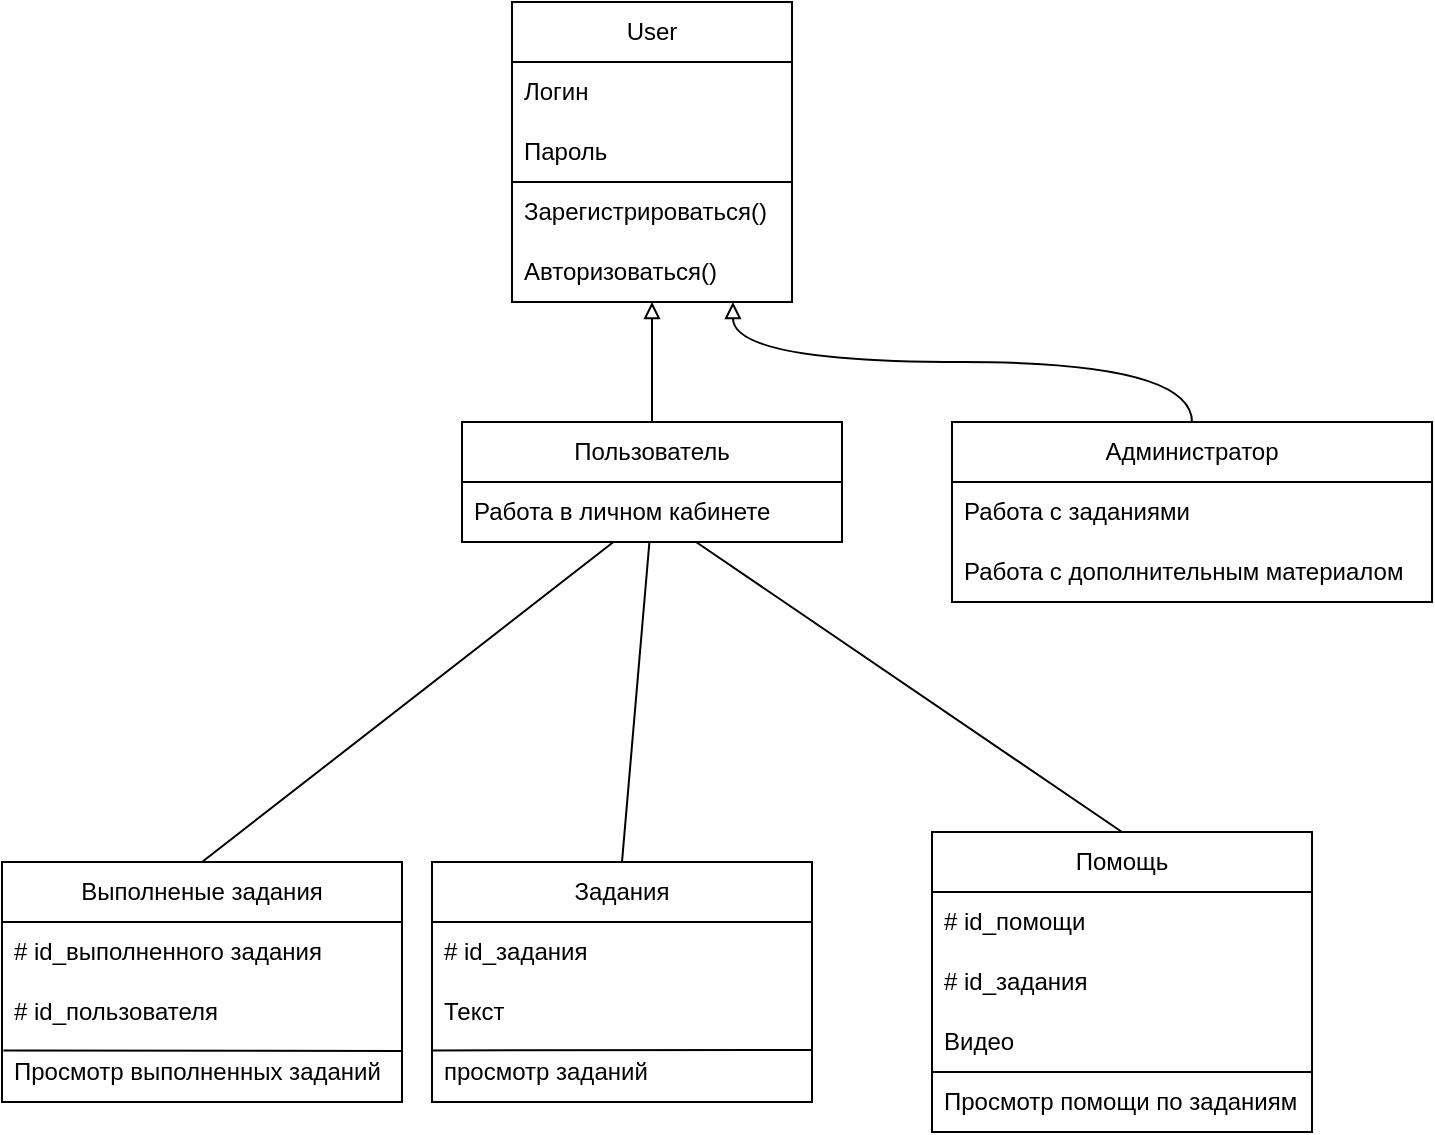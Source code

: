<mxfile version="21.3.7" type="device">
  <diagram name="Страница 1" id="3HIsZ6UoNQsG5Mo04fEh">
    <mxGraphModel dx="1167" dy="709" grid="1" gridSize="10" guides="1" tooltips="1" connect="1" arrows="1" fold="1" page="1" pageScale="1" pageWidth="827" pageHeight="1169" math="0" shadow="0">
      <root>
        <mxCell id="0" />
        <mxCell id="1" parent="0" />
        <mxCell id="bCJHZvcPbfusU-62igLZ-1" value="User" style="swimlane;fontStyle=0;childLayout=stackLayout;horizontal=1;startSize=30;horizontalStack=0;resizeParent=1;resizeParentMax=0;resizeLast=0;collapsible=1;marginBottom=0;whiteSpace=wrap;html=1;" vertex="1" parent="1">
          <mxGeometry x="320" y="20" width="140" height="150" as="geometry">
            <mxRectangle x="330" y="50" width="70" height="30" as="alternateBounds" />
          </mxGeometry>
        </mxCell>
        <mxCell id="bCJHZvcPbfusU-62igLZ-2" value="Логин" style="text;strokeColor=none;fillColor=none;align=left;verticalAlign=middle;spacingLeft=4;spacingRight=4;overflow=hidden;points=[[0,0.5],[1,0.5]];portConstraint=eastwest;rotatable=0;whiteSpace=wrap;html=1;" vertex="1" parent="bCJHZvcPbfusU-62igLZ-1">
          <mxGeometry y="30" width="140" height="30" as="geometry" />
        </mxCell>
        <mxCell id="bCJHZvcPbfusU-62igLZ-3" value="Пароль" style="text;strokeColor=none;fillColor=none;align=left;verticalAlign=middle;spacingLeft=4;spacingRight=4;overflow=hidden;points=[[0,0.5],[1,0.5]];portConstraint=eastwest;rotatable=0;whiteSpace=wrap;html=1;" vertex="1" parent="bCJHZvcPbfusU-62igLZ-1">
          <mxGeometry y="60" width="140" height="30" as="geometry" />
        </mxCell>
        <mxCell id="bCJHZvcPbfusU-62igLZ-4" value="Зарегистрироваться()" style="text;strokeColor=none;fillColor=none;align=left;verticalAlign=middle;spacingLeft=4;spacingRight=4;overflow=hidden;points=[[0,0.5],[1,0.5]];portConstraint=eastwest;rotatable=0;whiteSpace=wrap;html=1;dashed=1;perimeterSpacing=16;" vertex="1" parent="bCJHZvcPbfusU-62igLZ-1">
          <mxGeometry y="90" width="140" height="30" as="geometry" />
        </mxCell>
        <mxCell id="bCJHZvcPbfusU-62igLZ-5" value="Авторизоваться()" style="text;strokeColor=none;fillColor=none;align=left;verticalAlign=middle;spacingLeft=4;spacingRight=4;overflow=hidden;points=[[0,0.5],[1,0.5]];portConstraint=eastwest;rotatable=0;whiteSpace=wrap;html=1;" vertex="1" parent="bCJHZvcPbfusU-62igLZ-1">
          <mxGeometry y="120" width="140" height="30" as="geometry" />
        </mxCell>
        <mxCell id="bCJHZvcPbfusU-62igLZ-6" value="" style="endArrow=none;html=1;rounded=0;" edge="1" parent="bCJHZvcPbfusU-62igLZ-1">
          <mxGeometry width="50" height="50" relative="1" as="geometry">
            <mxPoint y="90" as="sourcePoint" />
            <mxPoint x="140" y="90" as="targetPoint" />
          </mxGeometry>
        </mxCell>
        <mxCell id="bCJHZvcPbfusU-62igLZ-26" style="edgeStyle=orthogonalEdgeStyle;rounded=0;orthogonalLoop=1;jettySize=auto;html=1;exitX=0.5;exitY=0;exitDx=0;exitDy=0;curved=1;endArrow=block;endFill=0;" edge="1" parent="1" source="bCJHZvcPbfusU-62igLZ-13">
          <mxGeometry relative="1" as="geometry">
            <mxPoint x="390" y="170" as="targetPoint" />
          </mxGeometry>
        </mxCell>
        <mxCell id="bCJHZvcPbfusU-62igLZ-13" value="Пользователь" style="swimlane;fontStyle=0;childLayout=stackLayout;horizontal=1;startSize=30;horizontalStack=0;resizeParent=1;resizeParentMax=0;resizeLast=0;collapsible=1;marginBottom=0;whiteSpace=wrap;html=1;" vertex="1" parent="1">
          <mxGeometry x="295" y="230" width="190" height="60" as="geometry">
            <mxRectangle x="330" y="50" width="70" height="30" as="alternateBounds" />
          </mxGeometry>
        </mxCell>
        <mxCell id="bCJHZvcPbfusU-62igLZ-14" value="Работа в личном кабинете" style="text;strokeColor=none;fillColor=none;align=left;verticalAlign=middle;spacingLeft=4;spacingRight=4;overflow=hidden;points=[[0,0.5],[1,0.5]];portConstraint=eastwest;rotatable=0;whiteSpace=wrap;html=1;" vertex="1" parent="bCJHZvcPbfusU-62igLZ-13">
          <mxGeometry y="30" width="190" height="30" as="geometry" />
        </mxCell>
        <mxCell id="bCJHZvcPbfusU-62igLZ-27" style="edgeStyle=orthogonalEdgeStyle;rounded=0;orthogonalLoop=1;jettySize=auto;html=1;exitX=0.5;exitY=0;exitDx=0;exitDy=0;entryX=0.789;entryY=1;entryDx=0;entryDy=0;entryPerimeter=0;curved=1;endArrow=block;endFill=0;" edge="1" parent="1" source="bCJHZvcPbfusU-62igLZ-19" target="bCJHZvcPbfusU-62igLZ-5">
          <mxGeometry relative="1" as="geometry" />
        </mxCell>
        <mxCell id="bCJHZvcPbfusU-62igLZ-19" value="Администратор" style="swimlane;fontStyle=0;childLayout=stackLayout;horizontal=1;startSize=30;horizontalStack=0;resizeParent=1;resizeParentMax=0;resizeLast=0;collapsible=1;marginBottom=0;whiteSpace=wrap;html=1;" vertex="1" parent="1">
          <mxGeometry x="540" y="230" width="240" height="90" as="geometry">
            <mxRectangle x="330" y="50" width="70" height="30" as="alternateBounds" />
          </mxGeometry>
        </mxCell>
        <mxCell id="bCJHZvcPbfusU-62igLZ-20" value="Работа с заданиями" style="text;strokeColor=none;fillColor=none;align=left;verticalAlign=middle;spacingLeft=4;spacingRight=4;overflow=hidden;points=[[0,0.5],[1,0.5]];portConstraint=eastwest;rotatable=0;whiteSpace=wrap;html=1;" vertex="1" parent="bCJHZvcPbfusU-62igLZ-19">
          <mxGeometry y="30" width="240" height="30" as="geometry" />
        </mxCell>
        <mxCell id="bCJHZvcPbfusU-62igLZ-21" value="Работа с дополнительным материалом" style="text;strokeColor=none;fillColor=none;align=left;verticalAlign=middle;spacingLeft=4;spacingRight=4;overflow=hidden;points=[[0,0.5],[1,0.5]];portConstraint=eastwest;rotatable=0;whiteSpace=wrap;html=1;" vertex="1" parent="bCJHZvcPbfusU-62igLZ-19">
          <mxGeometry y="60" width="240" height="30" as="geometry" />
        </mxCell>
        <mxCell id="bCJHZvcPbfusU-62igLZ-33" style="edgeStyle=orthogonalEdgeStyle;rounded=0;orthogonalLoop=1;jettySize=auto;html=1;exitX=0.5;exitY=0;exitDx=0;exitDy=0;entryX=0.767;entryY=1.03;entryDx=0;entryDy=0;entryPerimeter=0;endArrow=none;endFill=0;curved=1;" edge="1" parent="1" source="bCJHZvcPbfusU-62igLZ-53" target="bCJHZvcPbfusU-62igLZ-17">
          <mxGeometry relative="1" as="geometry">
            <mxPoint x="445" y="450" as="sourcePoint" />
          </mxGeometry>
        </mxCell>
        <mxCell id="bCJHZvcPbfusU-62igLZ-41" style="edgeStyle=orthogonalEdgeStyle;rounded=0;orthogonalLoop=1;jettySize=auto;html=1;exitX=0.5;exitY=0;exitDx=0;exitDy=0;entryX=0.529;entryY=1.03;entryDx=0;entryDy=0;entryPerimeter=0;endArrow=none;endFill=0;curved=1;" edge="1" parent="1" source="bCJHZvcPbfusU-62igLZ-48" target="bCJHZvcPbfusU-62igLZ-17">
          <mxGeometry relative="1" as="geometry">
            <mxPoint x="200" y="450" as="sourcePoint" />
          </mxGeometry>
        </mxCell>
        <mxCell id="bCJHZvcPbfusU-62igLZ-48" value="Задания" style="swimlane;fontStyle=0;childLayout=stackLayout;horizontal=1;startSize=30;horizontalStack=0;resizeParent=1;resizeParentMax=0;resizeLast=0;collapsible=1;marginBottom=0;whiteSpace=wrap;html=1;" vertex="1" parent="1">
          <mxGeometry x="280" y="450" width="190" height="120" as="geometry">
            <mxRectangle x="330" y="50" width="70" height="30" as="alternateBounds" />
          </mxGeometry>
        </mxCell>
        <mxCell id="bCJHZvcPbfusU-62igLZ-49" value="# id_задания" style="text;strokeColor=none;fillColor=none;align=left;verticalAlign=middle;spacingLeft=4;spacingRight=4;overflow=hidden;points=[[0,0.5],[1,0.5]];portConstraint=eastwest;rotatable=0;whiteSpace=wrap;html=1;" vertex="1" parent="bCJHZvcPbfusU-62igLZ-48">
          <mxGeometry y="30" width="190" height="30" as="geometry" />
        </mxCell>
        <mxCell id="bCJHZvcPbfusU-62igLZ-50" value="Текст" style="text;strokeColor=none;fillColor=none;align=left;verticalAlign=middle;spacingLeft=4;spacingRight=4;overflow=hidden;points=[[0,0.5],[1,0.5]];portConstraint=eastwest;rotatable=0;whiteSpace=wrap;html=1;" vertex="1" parent="bCJHZvcPbfusU-62igLZ-48">
          <mxGeometry y="60" width="190" height="30" as="geometry" />
        </mxCell>
        <mxCell id="bCJHZvcPbfusU-62igLZ-51" value="просмотр заданий" style="text;strokeColor=none;fillColor=none;align=left;verticalAlign=middle;spacingLeft=4;spacingRight=4;overflow=hidden;points=[[0,0.5],[1,0.5]];portConstraint=eastwest;rotatable=0;whiteSpace=wrap;html=1;dashed=1;perimeterSpacing=16;" vertex="1" parent="bCJHZvcPbfusU-62igLZ-48">
          <mxGeometry y="90" width="190" height="30" as="geometry" />
        </mxCell>
        <mxCell id="bCJHZvcPbfusU-62igLZ-57" value="" style="endArrow=none;html=1;rounded=0;exitX=0.072;exitY=0.326;exitDx=0;exitDy=0;exitPerimeter=0;" edge="1" parent="bCJHZvcPbfusU-62igLZ-48" source="bCJHZvcPbfusU-62igLZ-51">
          <mxGeometry width="50" height="50" relative="1" as="geometry">
            <mxPoint x="240" y="-50" as="sourcePoint" />
            <mxPoint x="190" y="94" as="targetPoint" />
          </mxGeometry>
        </mxCell>
        <mxCell id="bCJHZvcPbfusU-62igLZ-53" value="Помощь" style="swimlane;fontStyle=0;childLayout=stackLayout;horizontal=1;startSize=30;horizontalStack=0;resizeParent=1;resizeParentMax=0;resizeLast=0;collapsible=1;marginBottom=0;whiteSpace=wrap;html=1;" vertex="1" parent="1">
          <mxGeometry x="530" y="435" width="190" height="150" as="geometry">
            <mxRectangle x="330" y="50" width="70" height="30" as="alternateBounds" />
          </mxGeometry>
        </mxCell>
        <mxCell id="bCJHZvcPbfusU-62igLZ-54" value="# id_помощи" style="text;strokeColor=none;fillColor=none;align=left;verticalAlign=middle;spacingLeft=4;spacingRight=4;overflow=hidden;points=[[0,0.5],[1,0.5]];portConstraint=eastwest;rotatable=0;whiteSpace=wrap;html=1;" vertex="1" parent="bCJHZvcPbfusU-62igLZ-53">
          <mxGeometry y="30" width="190" height="30" as="geometry" />
        </mxCell>
        <mxCell id="bCJHZvcPbfusU-62igLZ-55" value="# id_задания" style="text;strokeColor=none;fillColor=none;align=left;verticalAlign=middle;spacingLeft=4;spacingRight=4;overflow=hidden;points=[[0,0.5],[1,0.5]];portConstraint=eastwest;rotatable=0;whiteSpace=wrap;html=1;" vertex="1" parent="bCJHZvcPbfusU-62igLZ-53">
          <mxGeometry y="60" width="190" height="30" as="geometry" />
        </mxCell>
        <mxCell id="bCJHZvcPbfusU-62igLZ-56" value="Видео" style="text;strokeColor=none;fillColor=none;align=left;verticalAlign=middle;spacingLeft=4;spacingRight=4;overflow=hidden;points=[[0,0.5],[1,0.5]];portConstraint=eastwest;rotatable=0;whiteSpace=wrap;html=1;" vertex="1" parent="bCJHZvcPbfusU-62igLZ-53">
          <mxGeometry y="90" width="190" height="30" as="geometry" />
        </mxCell>
        <mxCell id="bCJHZvcPbfusU-62igLZ-60" value="" style="endArrow=none;html=1;rounded=0;exitX=0.072;exitY=0.326;exitDx=0;exitDy=0;exitPerimeter=0;" edge="1" parent="bCJHZvcPbfusU-62igLZ-53">
          <mxGeometry width="50" height="50" relative="1" as="geometry">
            <mxPoint y="120" as="sourcePoint" />
            <mxPoint x="190" y="120" as="targetPoint" />
          </mxGeometry>
        </mxCell>
        <mxCell id="bCJHZvcPbfusU-62igLZ-59" value="Просмотр помощи по заданиям" style="text;strokeColor=none;fillColor=none;align=left;verticalAlign=middle;spacingLeft=4;spacingRight=4;overflow=hidden;points=[[0,0.5],[1,0.5]];portConstraint=eastwest;rotatable=0;whiteSpace=wrap;html=1;" vertex="1" parent="bCJHZvcPbfusU-62igLZ-53">
          <mxGeometry y="120" width="190" height="30" as="geometry" />
        </mxCell>
        <mxCell id="bCJHZvcPbfusU-62igLZ-66" style="edgeStyle=orthogonalEdgeStyle;rounded=0;orthogonalLoop=1;jettySize=auto;html=1;exitX=0.5;exitY=0;exitDx=0;exitDy=0;entryX=0.203;entryY=0.977;entryDx=0;entryDy=0;entryPerimeter=0;endArrow=none;endFill=0;curved=1;" edge="1" parent="1" source="bCJHZvcPbfusU-62igLZ-61" target="bCJHZvcPbfusU-62igLZ-17">
          <mxGeometry relative="1" as="geometry" />
        </mxCell>
        <mxCell id="bCJHZvcPbfusU-62igLZ-61" value="Выполненые задания" style="swimlane;fontStyle=0;childLayout=stackLayout;horizontal=1;startSize=30;horizontalStack=0;resizeParent=1;resizeParentMax=0;resizeLast=0;collapsible=1;marginBottom=0;whiteSpace=wrap;html=1;" vertex="1" parent="1">
          <mxGeometry x="65" y="450" width="200" height="120" as="geometry">
            <mxRectangle x="330" y="50" width="70" height="30" as="alternateBounds" />
          </mxGeometry>
        </mxCell>
        <mxCell id="bCJHZvcPbfusU-62igLZ-62" value="# id_выполненного задания" style="text;strokeColor=none;fillColor=none;align=left;verticalAlign=middle;spacingLeft=4;spacingRight=4;overflow=hidden;points=[[0,0.5],[1,0.5]];portConstraint=eastwest;rotatable=0;whiteSpace=wrap;html=1;" vertex="1" parent="bCJHZvcPbfusU-62igLZ-61">
          <mxGeometry y="30" width="200" height="30" as="geometry" />
        </mxCell>
        <mxCell id="bCJHZvcPbfusU-62igLZ-63" value="# id_пользователя" style="text;strokeColor=none;fillColor=none;align=left;verticalAlign=middle;spacingLeft=4;spacingRight=4;overflow=hidden;points=[[0,0.5],[1,0.5]];portConstraint=eastwest;rotatable=0;whiteSpace=wrap;html=1;" vertex="1" parent="bCJHZvcPbfusU-62igLZ-61">
          <mxGeometry y="60" width="200" height="30" as="geometry" />
        </mxCell>
        <mxCell id="bCJHZvcPbfusU-62igLZ-64" value="Просмотр выполненных заданий" style="text;strokeColor=none;fillColor=none;align=left;verticalAlign=middle;spacingLeft=4;spacingRight=4;overflow=hidden;points=[[0,0.5],[1,0.5]];portConstraint=eastwest;rotatable=0;whiteSpace=wrap;html=1;dashed=1;perimeterSpacing=16;" vertex="1" parent="bCJHZvcPbfusU-62igLZ-61">
          <mxGeometry y="90" width="200" height="30" as="geometry" />
        </mxCell>
        <mxCell id="bCJHZvcPbfusU-62igLZ-65" value="" style="endArrow=none;html=1;rounded=0;exitX=0.072;exitY=0.326;exitDx=0;exitDy=0;exitPerimeter=0;entryX=0.933;entryY=0.33;entryDx=0;entryDy=0;entryPerimeter=0;" edge="1" parent="bCJHZvcPbfusU-62igLZ-61" source="bCJHZvcPbfusU-62igLZ-64" target="bCJHZvcPbfusU-62igLZ-64">
          <mxGeometry width="50" height="50" relative="1" as="geometry">
            <mxPoint x="240" y="-50" as="sourcePoint" />
            <mxPoint x="190" y="94" as="targetPoint" />
          </mxGeometry>
        </mxCell>
        <mxCell id="bCJHZvcPbfusU-62igLZ-71" value="" style="endArrow=none;html=1;rounded=0;exitX=0.5;exitY=0;exitDx=0;exitDy=0;" edge="1" parent="1" source="bCJHZvcPbfusU-62igLZ-61" target="bCJHZvcPbfusU-62igLZ-14">
          <mxGeometry width="50" height="50" relative="1" as="geometry">
            <mxPoint x="390" y="360" as="sourcePoint" />
            <mxPoint x="440" y="310" as="targetPoint" />
          </mxGeometry>
        </mxCell>
        <mxCell id="bCJHZvcPbfusU-62igLZ-72" value="" style="endArrow=none;html=1;rounded=0;exitX=0.5;exitY=0;exitDx=0;exitDy=0;" edge="1" parent="1" source="bCJHZvcPbfusU-62igLZ-48" target="bCJHZvcPbfusU-62igLZ-14">
          <mxGeometry width="50" height="50" relative="1" as="geometry">
            <mxPoint x="390" y="360" as="sourcePoint" />
            <mxPoint x="440" y="310" as="targetPoint" />
          </mxGeometry>
        </mxCell>
        <mxCell id="bCJHZvcPbfusU-62igLZ-73" value="" style="endArrow=none;html=1;rounded=0;entryX=0.5;entryY=0;entryDx=0;entryDy=0;" edge="1" parent="1" source="bCJHZvcPbfusU-62igLZ-14" target="bCJHZvcPbfusU-62igLZ-53">
          <mxGeometry width="50" height="50" relative="1" as="geometry">
            <mxPoint x="390" y="360" as="sourcePoint" />
            <mxPoint x="440" y="310" as="targetPoint" />
          </mxGeometry>
        </mxCell>
      </root>
    </mxGraphModel>
  </diagram>
</mxfile>
